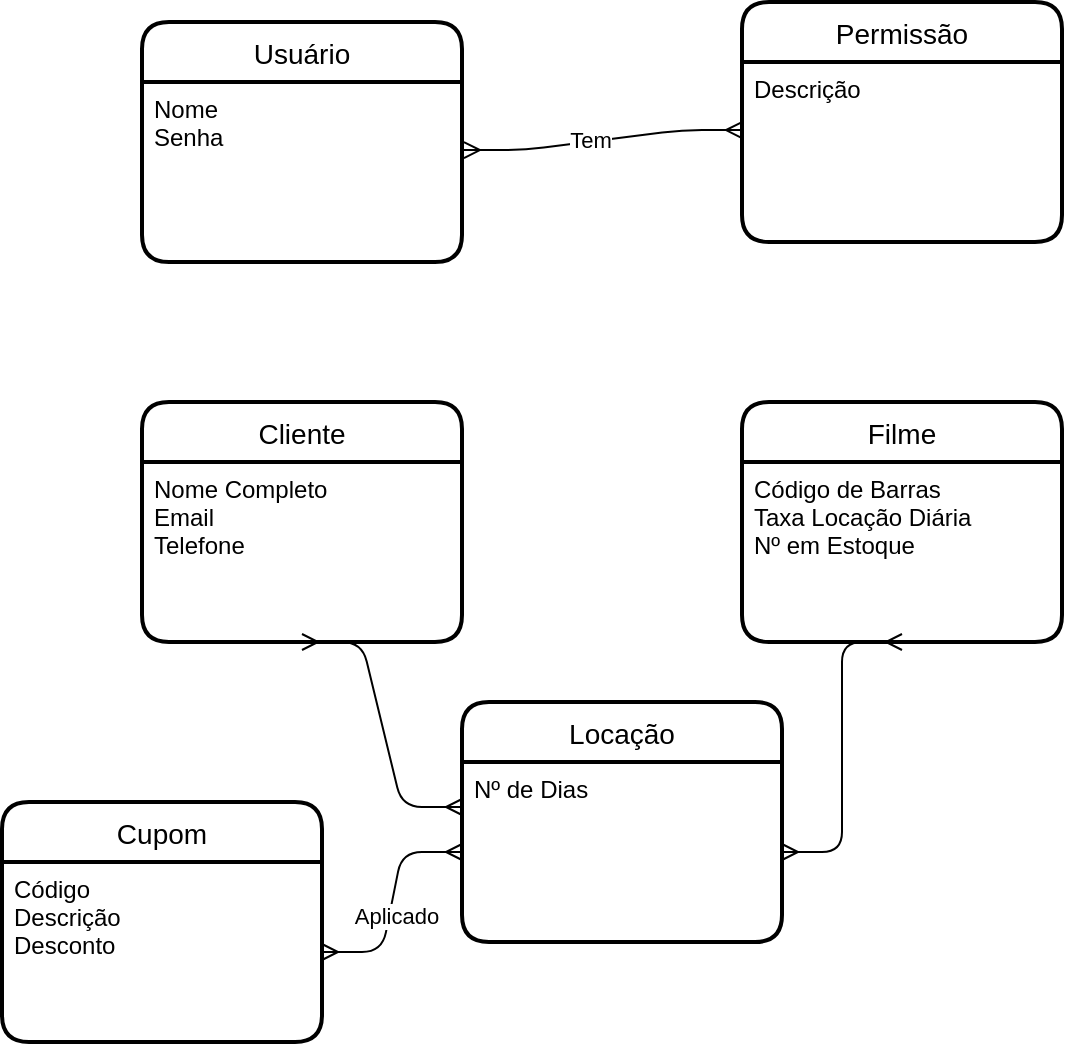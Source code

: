 <mxfile version="14.6.0" type="github">
  <diagram id="R2lEEEUBdFMjLlhIrx00" name="Page-1">
    <mxGraphModel dx="1422" dy="762" grid="1" gridSize="10" guides="1" tooltips="1" connect="1" arrows="1" fold="1" page="1" pageScale="1" pageWidth="850" pageHeight="1100" math="0" shadow="0" extFonts="Permanent Marker^https://fonts.googleapis.com/css?family=Permanent+Marker">
      <root>
        <mxCell id="0" />
        <mxCell id="1" parent="0" />
        <mxCell id="_QiEvokuhGVG3-mbWDGy-2" value="Permissão" style="swimlane;childLayout=stackLayout;horizontal=1;startSize=30;horizontalStack=0;rounded=1;fontSize=14;fontStyle=0;strokeWidth=2;resizeParent=0;resizeLast=1;shadow=0;dashed=0;align=center;" vertex="1" parent="1">
          <mxGeometry x="510" y="340" width="160" height="120" as="geometry" />
        </mxCell>
        <mxCell id="_QiEvokuhGVG3-mbWDGy-3" value="Descrição" style="align=left;strokeColor=none;fillColor=none;spacingLeft=4;fontSize=12;verticalAlign=top;resizable=0;rotatable=0;part=1;" vertex="1" parent="_QiEvokuhGVG3-mbWDGy-2">
          <mxGeometry y="30" width="160" height="90" as="geometry" />
        </mxCell>
        <mxCell id="_QiEvokuhGVG3-mbWDGy-6" value="Cliente" style="swimlane;childLayout=stackLayout;horizontal=1;startSize=30;horizontalStack=0;rounded=1;fontSize=14;fontStyle=0;strokeWidth=2;resizeParent=0;resizeLast=1;shadow=0;dashed=0;align=center;" vertex="1" parent="1">
          <mxGeometry x="210" y="540" width="160" height="120" as="geometry" />
        </mxCell>
        <mxCell id="_QiEvokuhGVG3-mbWDGy-7" value="Nome Completo&#xa;Email&#xa;Telefone&#xa;" style="align=left;strokeColor=none;fillColor=none;spacingLeft=4;fontSize=12;verticalAlign=top;resizable=0;rotatable=0;part=1;" vertex="1" parent="_QiEvokuhGVG3-mbWDGy-6">
          <mxGeometry y="30" width="160" height="90" as="geometry" />
        </mxCell>
        <mxCell id="_QiEvokuhGVG3-mbWDGy-8" value="Filme" style="swimlane;childLayout=stackLayout;horizontal=1;startSize=30;horizontalStack=0;rounded=1;fontSize=14;fontStyle=0;strokeWidth=2;resizeParent=0;resizeLast=1;shadow=0;dashed=0;align=center;" vertex="1" parent="1">
          <mxGeometry x="510" y="540" width="160" height="120" as="geometry" />
        </mxCell>
        <mxCell id="_QiEvokuhGVG3-mbWDGy-9" value="Código de Barras&#xa;Taxa Locação Diária&#xa;Nº em Estoque" style="align=left;strokeColor=none;fillColor=none;spacingLeft=4;fontSize=12;verticalAlign=top;resizable=0;rotatable=0;part=1;" vertex="1" parent="_QiEvokuhGVG3-mbWDGy-8">
          <mxGeometry y="30" width="160" height="90" as="geometry" />
        </mxCell>
        <mxCell id="_QiEvokuhGVG3-mbWDGy-10" value="Usuário" style="swimlane;childLayout=stackLayout;horizontal=1;startSize=30;horizontalStack=0;rounded=1;fontSize=14;fontStyle=0;strokeWidth=2;resizeParent=0;resizeLast=1;shadow=0;dashed=0;align=center;" vertex="1" parent="1">
          <mxGeometry x="210" y="350" width="160" height="120" as="geometry" />
        </mxCell>
        <mxCell id="_QiEvokuhGVG3-mbWDGy-11" value="Nome&#xa;Senha" style="align=left;strokeColor=none;fillColor=none;spacingLeft=4;fontSize=12;verticalAlign=top;resizable=0;rotatable=0;part=1;" vertex="1" parent="_QiEvokuhGVG3-mbWDGy-10">
          <mxGeometry y="30" width="160" height="90" as="geometry" />
        </mxCell>
        <mxCell id="_QiEvokuhGVG3-mbWDGy-13" value="Cupom" style="swimlane;childLayout=stackLayout;horizontal=1;startSize=30;horizontalStack=0;rounded=1;fontSize=14;fontStyle=0;strokeWidth=2;resizeParent=0;resizeLast=1;shadow=0;dashed=0;align=center;" vertex="1" parent="1">
          <mxGeometry x="140" y="740" width="160" height="120" as="geometry" />
        </mxCell>
        <mxCell id="_QiEvokuhGVG3-mbWDGy-14" value="Código&#xa;Descrição&#xa;Desconto" style="align=left;strokeColor=none;fillColor=none;spacingLeft=4;fontSize=12;verticalAlign=top;resizable=0;rotatable=0;part=1;" vertex="1" parent="_QiEvokuhGVG3-mbWDGy-13">
          <mxGeometry y="30" width="160" height="90" as="geometry" />
        </mxCell>
        <mxCell id="_QiEvokuhGVG3-mbWDGy-16" value="Locação" style="swimlane;childLayout=stackLayout;horizontal=1;startSize=30;horizontalStack=0;rounded=1;fontSize=14;fontStyle=0;strokeWidth=2;resizeParent=0;resizeLast=1;shadow=0;dashed=0;align=center;" vertex="1" parent="1">
          <mxGeometry x="370" y="690" width="160" height="120" as="geometry" />
        </mxCell>
        <mxCell id="_QiEvokuhGVG3-mbWDGy-17" value="Nº de Dias" style="align=left;strokeColor=none;fillColor=none;spacingLeft=4;fontSize=12;verticalAlign=top;resizable=0;rotatable=0;part=1;" vertex="1" parent="_QiEvokuhGVG3-mbWDGy-16">
          <mxGeometry y="30" width="160" height="90" as="geometry" />
        </mxCell>
        <mxCell id="_QiEvokuhGVG3-mbWDGy-21" value="" style="edgeStyle=entityRelationEdgeStyle;fontSize=12;html=1;endArrow=ERmany;startArrow=ERmany;exitX=1;exitY=0.5;exitDx=0;exitDy=0;entryX=0;entryY=0.5;entryDx=0;entryDy=0;" edge="1" parent="1" source="_QiEvokuhGVG3-mbWDGy-14" target="_QiEvokuhGVG3-mbWDGy-17">
          <mxGeometry width="100" height="100" relative="1" as="geometry">
            <mxPoint x="310" y="960" as="sourcePoint" />
            <mxPoint x="410" y="860" as="targetPoint" />
          </mxGeometry>
        </mxCell>
        <mxCell id="_QiEvokuhGVG3-mbWDGy-27" value="Aplicado" style="edgeLabel;html=1;align=center;verticalAlign=middle;resizable=0;points=[];" vertex="1" connectable="0" parent="_QiEvokuhGVG3-mbWDGy-21">
          <mxGeometry x="-0.133" y="-3" relative="1" as="geometry">
            <mxPoint y="-1" as="offset" />
          </mxGeometry>
        </mxCell>
        <mxCell id="_QiEvokuhGVG3-mbWDGy-22" value="" style="edgeStyle=entityRelationEdgeStyle;fontSize=12;html=1;endArrow=ERmany;startArrow=ERmany;exitX=0.5;exitY=1;exitDx=0;exitDy=0;entryX=0;entryY=0.25;entryDx=0;entryDy=0;" edge="1" parent="1" source="_QiEvokuhGVG3-mbWDGy-7" target="_QiEvokuhGVG3-mbWDGy-17">
          <mxGeometry width="100" height="100" relative="1" as="geometry">
            <mxPoint x="230" y="780" as="sourcePoint" />
            <mxPoint x="330" y="680" as="targetPoint" />
          </mxGeometry>
        </mxCell>
        <mxCell id="_QiEvokuhGVG3-mbWDGy-23" value="" style="edgeStyle=entityRelationEdgeStyle;fontSize=12;html=1;endArrow=ERmany;startArrow=ERmany;exitX=1;exitY=0.5;exitDx=0;exitDy=0;entryX=0.5;entryY=1;entryDx=0;entryDy=0;" edge="1" parent="1" source="_QiEvokuhGVG3-mbWDGy-17" target="_QiEvokuhGVG3-mbWDGy-9">
          <mxGeometry width="100" height="100" relative="1" as="geometry">
            <mxPoint x="580" y="830" as="sourcePoint" />
            <mxPoint x="680" y="730" as="targetPoint" />
          </mxGeometry>
        </mxCell>
        <mxCell id="_QiEvokuhGVG3-mbWDGy-24" value="" style="edgeStyle=entityRelationEdgeStyle;fontSize=12;html=1;endArrow=ERmany;startArrow=ERmany;exitX=1.006;exitY=0.378;exitDx=0;exitDy=0;entryX=0;entryY=0.378;entryDx=0;entryDy=0;exitPerimeter=0;entryPerimeter=0;" edge="1" parent="1" source="_QiEvokuhGVG3-mbWDGy-11" target="_QiEvokuhGVG3-mbWDGy-3">
          <mxGeometry width="100" height="100" relative="1" as="geometry">
            <mxPoint x="360" y="480" as="sourcePoint" />
            <mxPoint x="460" y="380" as="targetPoint" />
          </mxGeometry>
        </mxCell>
        <mxCell id="_QiEvokuhGVG3-mbWDGy-26" value="Tem" style="edgeLabel;html=1;align=center;verticalAlign=middle;resizable=0;points=[];" vertex="1" connectable="0" parent="_QiEvokuhGVG3-mbWDGy-24">
          <mxGeometry x="-0.093" y="1" relative="1" as="geometry">
            <mxPoint as="offset" />
          </mxGeometry>
        </mxCell>
      </root>
    </mxGraphModel>
  </diagram>
</mxfile>

